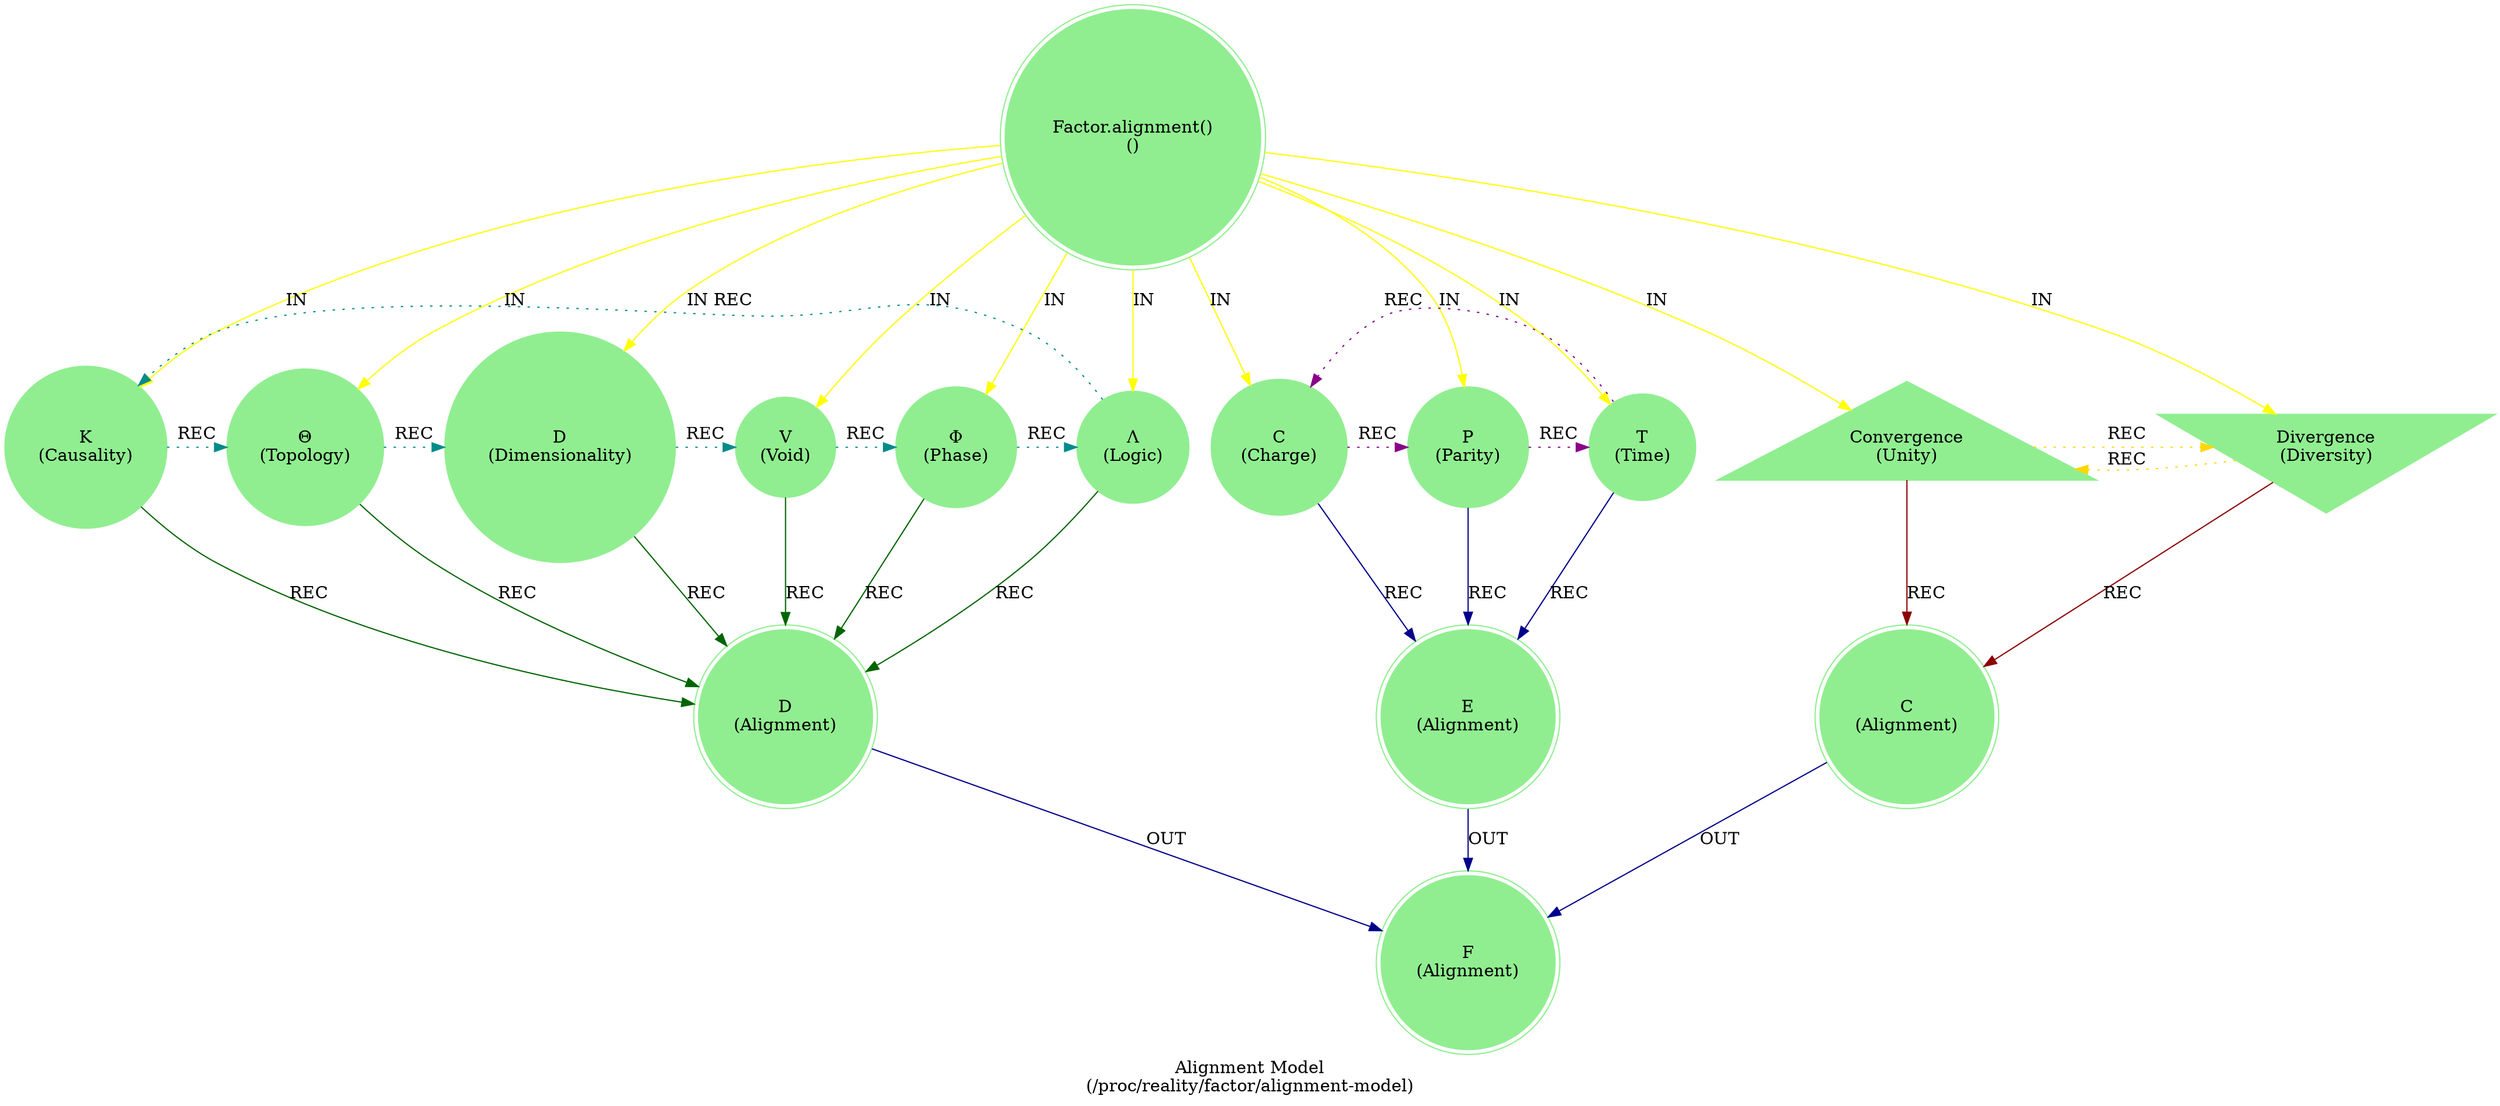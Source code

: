 strict digraph G {
    label = "Alignment Model\n(/proc/reality/factor/alignment-model)";
    style = filled;
    color = lightgray;
    node [shape = circle; style = filled; color = lightgreen;];
    
    // Alignment Model
    spark_0_alignment_seed_t [label = "Factor.alignment()\n()";shape = doublecircle;comment = "Raw potential (unformatted).";];
    spark_1_alignment_seed_t [label = "K\n(Causality)";shape = circle;comment = "Planck-time cause/effect links. QFT (S-matrix), Digital Physics";];
    spark_2_alignment_seed_t [label = "Θ\n(Topology)";shape = circle;comment = "Connectivity (entanglement, wormholes). M-theory (branes), QFT (ER=EPR)";];
    spark_4_alignment_seed_t [label = "D\n(Dimensionality)";shape = circle;comment = "Number of compact/unfolded dimensions. M-theory (Calabi-Yau)";];
    spark_8_alignment_seed_t [label = "V\n(Void)";shape = circle;comment = "Null state (deletion/entropy sink). Information Theory (Landauer)	";];
    spark_7_alignment_seed_t [label = "Φ\n(Phase)";shape = circle;comment = "Particle/Wave toggle (quantum superposition). QFT (Feynman paths)";];
    spark_5_alignment_seed_t [label = "Λ\n(Logic)";shape = circle;comment = "Boolean gates (AND/OR/NOT). Digital Physics (Fredkin)";];
    spark_3_alignment_seed_t [label = "C\n(Charge)";shape = circle;comment = "Trinity (+, -, neutral). Fundamental polarity.";];
    spark_6_alignment_seed_t [label = "P\n(Parity)";shape = circle;comment = "Mirroring/negation (e.g., ¬x). Chiral symmetry breaking.";];
    spark_9_alignment_seed_t [label = "T\n(Time)";shape = circle;comment = "Sequential vs. parallel processing. Cyclic flow/termination.";];
    spark_a_alignment_seed_t [label = "Convergence\n(Unity)";shape = triangle;comment = "Cosmic bus (information routing).";];
    spark_b_alignment_seed_t [label = "Divergence\n(Diversity)";shape = invtriangle;comment = "Cosmic bus (information routing).";];
    spark_c_alignment_seed_t [label = "C\n(Alignment)";shape = doublecircle;comment = "";];
    spark_d_alignment_seed_t [label = "D\n(Alignment)";shape = doublecircle;comment = "";];
    spark_e_alignment_seed_t [label = "E\n(Alignment)";shape = doublecircle;comment = "";];
    spark_f_alignment_seed_t [label = "F\n(Alignment)";shape = doublecircle;comment = "";];
    
    // IN = Input
    // OUT = Output
    // REC = Recursion
    spark_0_alignment_seed_t -> {spark_a_alignment_seed_t spark_b_alignment_seed_t spark_1_alignment_seed_t spark_2_alignment_seed_t spark_3_alignment_seed_t spark_4_alignment_seed_t spark_5_alignment_seed_t spark_6_alignment_seed_t spark_7_alignment_seed_t spark_8_alignment_seed_t spark_9_alignment_seed_t} [label = "IN"; color = yellow; comment = "";];
    
    {spark_a_alignment_seed_t spark_b_alignment_seed_t} -> spark_c_alignment_seed_t [label = "REC"; color = darkred; comment = "";];
    {spark_1_alignment_seed_t spark_2_alignment_seed_t spark_4_alignment_seed_t spark_8_alignment_seed_t spark_7_alignment_seed_t spark_5_alignment_seed_t} -> spark_d_alignment_seed_t [label = "REC"; color = darkgreen; comment = "";];
    {spark_3_alignment_seed_t spark_6_alignment_seed_t spark_9_alignment_seed_t} -> spark_e_alignment_seed_t [label = "REC"; color = darkblue; comment = "";];
    
    spark_1_alignment_seed_t -> spark_2_alignment_seed_t -> spark_4_alignment_seed_t -> spark_8_alignment_seed_t -> spark_7_alignment_seed_t -> spark_5_alignment_seed_t -> spark_1_alignment_seed_t [label = "REC"; color = darkcyan; comment = ""; style = dotted; constraint = false;];
    spark_3_alignment_seed_t -> spark_6_alignment_seed_t -> spark_9_alignment_seed_t -> spark_3_alignment_seed_t [label = "REC"; color = darkmagenta; comment = ""; style = dotted; constraint = false;];
    spark_a_alignment_seed_t -> spark_b_alignment_seed_t -> spark_a_alignment_seed_t [label = "REC"; color = gold; comment = ""; style = dotted; constraint = false;];
    
    {spark_c_alignment_seed_t spark_d_alignment_seed_t spark_e_alignment_seed_t} -> spark_f_alignment_seed_t [label = "OUT"; color = darkblue; comment = "";];
}
